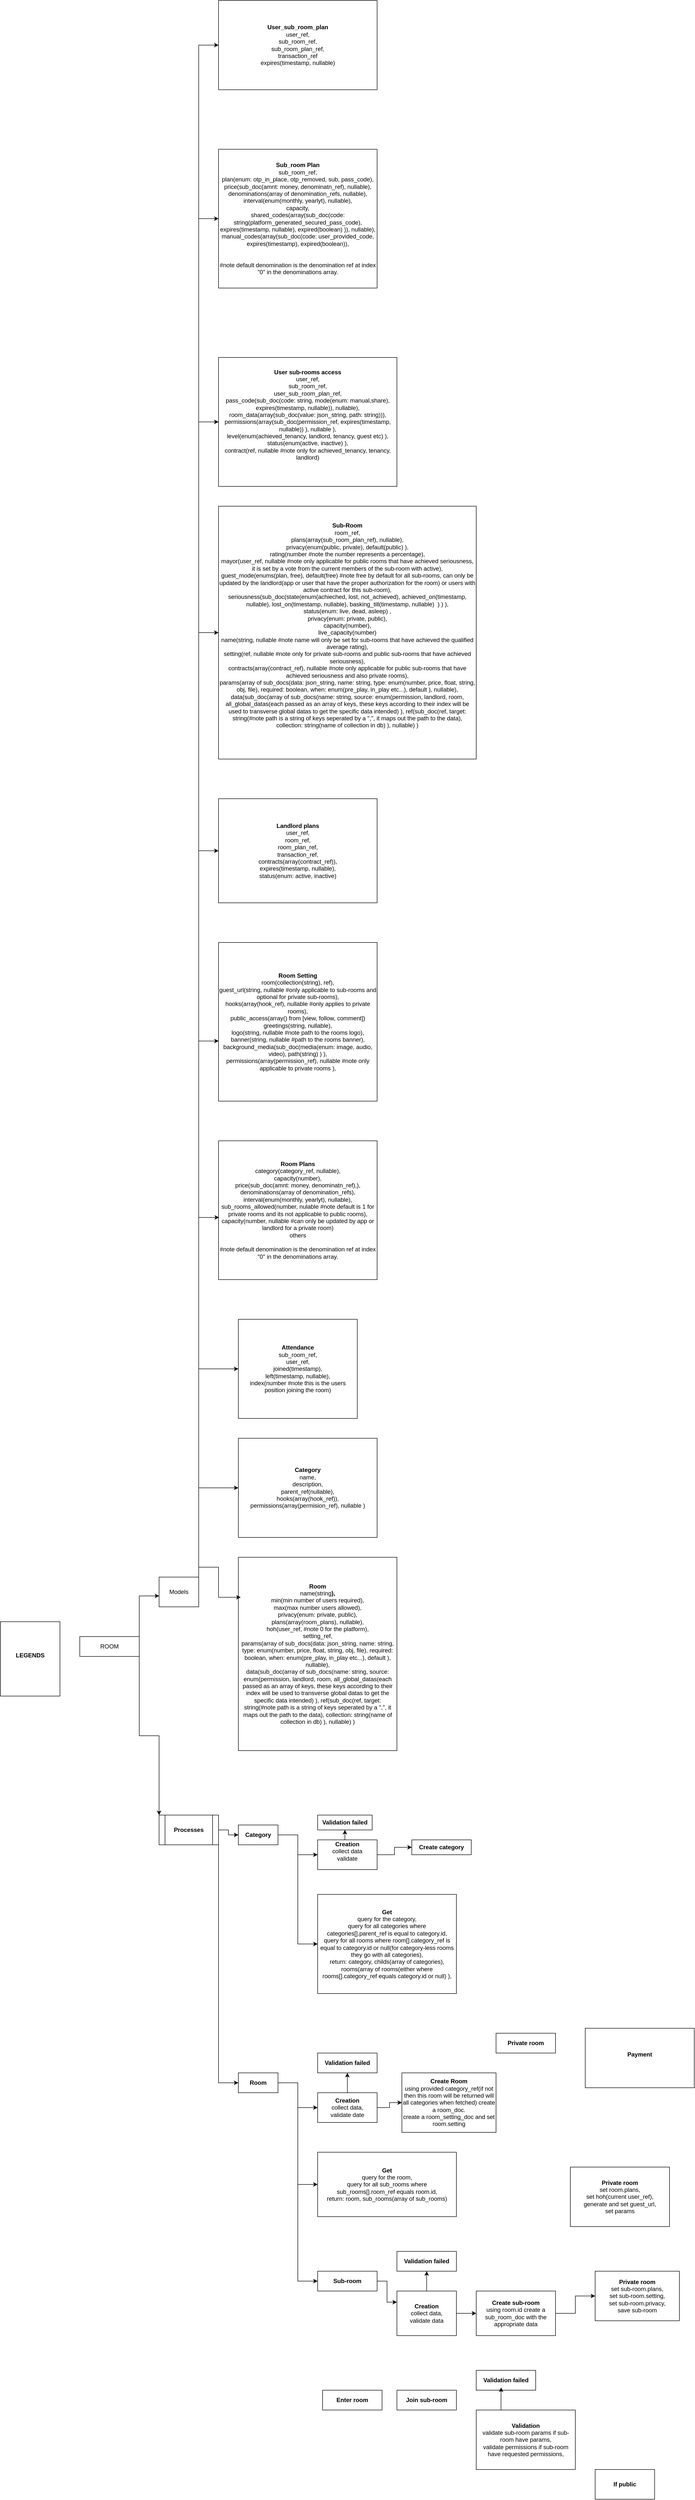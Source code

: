 <mxfile version="26.0.2">
  <diagram name="Page-1" id="JwLQiluCDj7BUVWrhCS6">
    <mxGraphModel dx="1032" dy="3795" grid="1" gridSize="10" guides="1" tooltips="1" connect="1" arrows="1" fold="1" page="1" pageScale="1" pageWidth="850" pageHeight="1100" math="0" shadow="0">
      <root>
        <mxCell id="0" />
        <mxCell id="1" parent="0" />
        <mxCell id="OvHRCUOQNgS_uRx5AtUm-30" style="edgeStyle=orthogonalEdgeStyle;rounded=0;orthogonalLoop=1;jettySize=auto;html=1;exitX=1;exitY=1;exitDx=0;exitDy=0;entryX=0;entryY=0;entryDx=0;entryDy=0;" parent="1" source="kceuGKvt7hz0_VKH2Cjf-1" target="OvHRCUOQNgS_uRx5AtUm-1" edge="1">
          <mxGeometry relative="1" as="geometry" />
        </mxCell>
        <mxCell id="kceuGKvt7hz0_VKH2Cjf-1" value="ROOM" style="rounded=0;whiteSpace=wrap;html=1;" parent="1" vertex="1">
          <mxGeometry x="200" y="160" width="120" height="40" as="geometry" />
        </mxCell>
        <mxCell id="kceuGKvt7hz0_VKH2Cjf-2" value="&lt;b&gt;LEGENDS&lt;/b&gt;&lt;div&gt;&lt;b&gt;&lt;br&gt;&lt;/b&gt;&lt;/div&gt;" style="rounded=0;whiteSpace=wrap;html=1;" parent="1" vertex="1">
          <mxGeometry x="40" y="130" width="120" height="150" as="geometry" />
        </mxCell>
        <mxCell id="kceuGKvt7hz0_VKH2Cjf-13" style="edgeStyle=orthogonalEdgeStyle;rounded=0;orthogonalLoop=1;jettySize=auto;html=1;exitX=1;exitY=0;exitDx=0;exitDy=0;entryX=0;entryY=0.5;entryDx=0;entryDy=0;" parent="1" source="kceuGKvt7hz0_VKH2Cjf-4" target="kceuGKvt7hz0_VKH2Cjf-11" edge="1">
          <mxGeometry relative="1" as="geometry" />
        </mxCell>
        <mxCell id="bkT-c7pUdsVTCy2Co1-N-11" style="edgeStyle=orthogonalEdgeStyle;rounded=0;orthogonalLoop=1;jettySize=auto;html=1;exitX=1;exitY=0;exitDx=0;exitDy=0;entryX=0;entryY=0.5;entryDx=0;entryDy=0;" parent="1" source="kceuGKvt7hz0_VKH2Cjf-4" target="bkT-c7pUdsVTCy2Co1-N-2" edge="1">
          <mxGeometry relative="1" as="geometry" />
        </mxCell>
        <mxCell id="bkT-c7pUdsVTCy2Co1-N-15" style="edgeStyle=orthogonalEdgeStyle;rounded=0;orthogonalLoop=1;jettySize=auto;html=1;exitX=1;exitY=0;exitDx=0;exitDy=0;entryX=0;entryY=0.5;entryDx=0;entryDy=0;" parent="1" source="kceuGKvt7hz0_VKH2Cjf-4" target="bkT-c7pUdsVTCy2Co1-N-6" edge="1">
          <mxGeometry relative="1" as="geometry" />
        </mxCell>
        <mxCell id="xqzXWwxne0dO0nGygCqp-26" style="edgeStyle=orthogonalEdgeStyle;rounded=0;orthogonalLoop=1;jettySize=auto;html=1;exitX=1;exitY=0;exitDx=0;exitDy=0;entryX=0;entryY=0.5;entryDx=0;entryDy=0;" parent="1" source="kceuGKvt7hz0_VKH2Cjf-4" target="bkT-c7pUdsVTCy2Co1-N-7" edge="1">
          <mxGeometry relative="1" as="geometry" />
        </mxCell>
        <mxCell id="xqzXWwxne0dO0nGygCqp-27" style="edgeStyle=orthogonalEdgeStyle;rounded=0;orthogonalLoop=1;jettySize=auto;html=1;exitX=1;exitY=0;exitDx=0;exitDy=0;entryX=0;entryY=0.5;entryDx=0;entryDy=0;" parent="1" source="kceuGKvt7hz0_VKH2Cjf-4" target="bkT-c7pUdsVTCy2Co1-N-9" edge="1">
          <mxGeometry relative="1" as="geometry" />
        </mxCell>
        <mxCell id="xqzXWwxne0dO0nGygCqp-28" style="edgeStyle=orthogonalEdgeStyle;rounded=0;orthogonalLoop=1;jettySize=auto;html=1;exitX=1;exitY=0;exitDx=0;exitDy=0;entryX=0;entryY=0.5;entryDx=0;entryDy=0;" parent="1" source="kceuGKvt7hz0_VKH2Cjf-4" target="bkT-c7pUdsVTCy2Co1-N-10" edge="1">
          <mxGeometry relative="1" as="geometry" />
        </mxCell>
        <mxCell id="xqzXWwxne0dO0nGygCqp-29" style="edgeStyle=orthogonalEdgeStyle;rounded=0;orthogonalLoop=1;jettySize=auto;html=1;exitX=1;exitY=0;exitDx=0;exitDy=0;entryX=0;entryY=0.5;entryDx=0;entryDy=0;" parent="1" source="kceuGKvt7hz0_VKH2Cjf-4" target="xqzXWwxne0dO0nGygCqp-25" edge="1">
          <mxGeometry relative="1" as="geometry" />
        </mxCell>
        <mxCell id="kceuGKvt7hz0_VKH2Cjf-4" value="Models" style="rounded=0;whiteSpace=wrap;html=1;" parent="1" vertex="1">
          <mxGeometry x="360" y="40" width="80" height="60" as="geometry" />
        </mxCell>
        <mxCell id="kceuGKvt7hz0_VKH2Cjf-9" style="edgeStyle=orthogonalEdgeStyle;rounded=0;orthogonalLoop=1;jettySize=auto;html=1;exitX=1;exitY=0;exitDx=0;exitDy=0;entryX=0.004;entryY=0.633;entryDx=0;entryDy=0;entryPerimeter=0;" parent="1" source="kceuGKvt7hz0_VKH2Cjf-1" target="kceuGKvt7hz0_VKH2Cjf-4" edge="1">
          <mxGeometry relative="1" as="geometry" />
        </mxCell>
        <mxCell id="kceuGKvt7hz0_VKH2Cjf-10" value="&lt;b&gt;Room&lt;/b&gt;&lt;div&gt;name(string&lt;b&gt;),&lt;/b&gt;&lt;/div&gt;&lt;div&gt;min(min number of users required),&lt;/div&gt;&lt;div&gt;max(max number users allowed),&lt;/div&gt;&lt;div&gt;privacy(enum: private, public),&lt;/div&gt;&lt;div&gt;plans(array(room_plans), nullable),&lt;/div&gt;&lt;div&gt;hoh(user_ref, #note 0 for the platform),&lt;/div&gt;&lt;div&gt;setting_ref,&lt;/div&gt;&lt;div&gt;&lt;div&gt;params(array of sub_docs(data: json_string, name: string, type: enum(number, price, float, string, obj, file), required: boolean, when: enum(pre_play, in_play etc...), default ), nullable),&lt;/div&gt;&lt;div&gt;data(sub_doc(&lt;span style=&quot;background-color: initial;&quot;&gt;array of sub_docs(name: string, source: enum(permission, landlord, room, all_global_datas(each passed as an array of keys, these keys according to their index will be used to transverse global datas to get the specific data intended) ), ref(sub_doc(ref, target: string(#note path is a string of keys seperated by a &quot;,&quot;, it maps out the path to the data), collection: string(name of collection in db) ), nullable) )&lt;/span&gt;&lt;/div&gt;&lt;/div&gt;" style="rounded=0;whiteSpace=wrap;html=1;" parent="1" vertex="1">
          <mxGeometry x="520" width="320" height="390" as="geometry" />
        </mxCell>
        <mxCell id="kceuGKvt7hz0_VKH2Cjf-11" value="&lt;b&gt;Category&lt;/b&gt;&lt;div&gt;name,&lt;/div&gt;&lt;div&gt;description,&lt;/div&gt;&lt;div&gt;parent_ref(nullable),&lt;/div&gt;&lt;div&gt;hooks(array(hook_ref)),&lt;/div&gt;&lt;div&gt;permissions(array(permision_ref), nullable )&lt;/div&gt;" style="rounded=0;whiteSpace=wrap;html=1;" parent="1" vertex="1">
          <mxGeometry x="520" y="-240" width="280" height="200" as="geometry" />
        </mxCell>
        <mxCell id="kceuGKvt7hz0_VKH2Cjf-14" style="edgeStyle=orthogonalEdgeStyle;rounded=0;orthogonalLoop=1;jettySize=auto;html=1;exitX=1;exitY=0;exitDx=0;exitDy=0;entryX=0.015;entryY=0.207;entryDx=0;entryDy=0;entryPerimeter=0;" parent="1" source="kceuGKvt7hz0_VKH2Cjf-4" target="kceuGKvt7hz0_VKH2Cjf-10" edge="1">
          <mxGeometry relative="1" as="geometry" />
        </mxCell>
        <mxCell id="bkT-c7pUdsVTCy2Co1-N-2" value="&lt;b&gt;Attendance&lt;/b&gt;&lt;div&gt;sub_room_ref,&lt;/div&gt;&lt;div&gt;user_ref,&lt;/div&gt;&lt;div&gt;joined(timestamp),&lt;/div&gt;&lt;div&gt;left(timestamp, nullable),&lt;/div&gt;&lt;div&gt;index(number #note this is the users position joining the room)&lt;/div&gt;" style="rounded=0;whiteSpace=wrap;html=1;" parent="1" vertex="1">
          <mxGeometry x="520" y="-480" width="240" height="200" as="geometry" />
        </mxCell>
        <mxCell id="bkT-c7pUdsVTCy2Co1-N-3" value="&lt;b&gt;Room Plans&lt;/b&gt;&lt;div&gt;category(category_ref, nullable),&lt;div&gt;&lt;div&gt;&lt;div&gt;capacity(number),&lt;/div&gt;&lt;div&gt;price(sub_doc(amnt: money, denominatn_ref),),&lt;/div&gt;&lt;div&gt;denominations(array of denomination_refs),&lt;/div&gt;&lt;/div&gt;&lt;div&gt;interval(enum(monthly, yearlyt), nullable),&lt;/div&gt;&lt;div&gt;sub_rooms_allowed(number, nulable #note default is 1 for private rooms and its not applicable to public rooms),&lt;/div&gt;&lt;div&gt;capacity(number, nullable #can only be updated by app or landlord for a private room)&lt;/div&gt;&lt;div&gt;others&lt;/div&gt;&lt;div&gt;&lt;br&gt;&lt;/div&gt;&lt;div&gt;#note default denomination is the denomination ref at index &quot;0&quot; in the denominations array.&lt;/div&gt;&lt;/div&gt;&lt;/div&gt;" style="rounded=0;whiteSpace=wrap;html=1;" parent="1" vertex="1">
          <mxGeometry x="480" y="-840" width="320" height="280" as="geometry" />
        </mxCell>
        <mxCell id="bkT-c7pUdsVTCy2Co1-N-4" value="&lt;b&gt;Room Setting&lt;/b&gt;&lt;div&gt;room(collection(string), ref),&lt;br&gt;&lt;div&gt;guest_url(string, nullable #only applicable to sub-rooms and optional for private sub-rooms),&lt;/div&gt;&lt;div&gt;hooks(array(hook_ref), nullable #only applies to private rooms),&lt;/div&gt;&lt;div&gt;public_access(array() from [view, follow, comment])&lt;/div&gt;&lt;div&gt;greetings(string, nullable),&lt;/div&gt;&lt;div&gt;logo(string, nullable #note path to the rooms logo),&lt;/div&gt;&lt;div&gt;banner(string, nullable #path to the rooms banner),&lt;/div&gt;&lt;div&gt;background_media(sub_doc(media(enum: image, audio, video), path(string) ) ),&lt;/div&gt;&lt;div&gt;permissions(array(permission_ref), nullable #note only applicable to private rooms ),&lt;/div&gt;&lt;/div&gt;" style="rounded=0;whiteSpace=wrap;html=1;" parent="1" vertex="1">
          <mxGeometry x="480" y="-1240" width="320" height="320" as="geometry" />
        </mxCell>
        <mxCell id="bkT-c7pUdsVTCy2Co1-N-6" value="&lt;b&gt;Landlord plans&lt;/b&gt;&lt;div&gt;user_ref,&lt;/div&gt;&lt;div&gt;room_ref,&lt;/div&gt;&lt;div&gt;room_plan_ref,&lt;/div&gt;&lt;div&gt;transaction_ref,&lt;/div&gt;&lt;div&gt;contracts(array(contract_ref)),&lt;/div&gt;&lt;div&gt;expires(timestamp, nullable),&lt;/div&gt;&lt;div&gt;status(enum: active, inactive)&lt;/div&gt;" style="rounded=0;whiteSpace=wrap;html=1;" parent="1" vertex="1">
          <mxGeometry x="480" y="-1530" width="320" height="210" as="geometry" />
        </mxCell>
        <mxCell id="bkT-c7pUdsVTCy2Co1-N-7" value="&lt;b&gt;Sub-Room&lt;/b&gt;&lt;div&gt;room_ref,&lt;/div&gt;&lt;div&gt;plans(array(sub_room_plan_ref), nullable),&lt;/div&gt;&lt;div&gt;privacy(enum(public, private), default(public) ),&lt;/div&gt;&lt;div&gt;&lt;div&gt;rating(number #note the number represents a percentage),&lt;/div&gt;&lt;div&gt;mayor(user_ref, nullable #note only applicable for public rooms that have achieved seriousness, it is set by a vote from the current members of the sub-room with active),&lt;/div&gt;&lt;div&gt;guest_mode(enums(plan, free), default(free) #note free by default for all sub-rooms, can only be updated by the landlord(app or user that have the proper authorization for the room) or users with active contract for this sub-room),&lt;/div&gt;&lt;div&gt;seriousness(sub_doc(state(enum(achieched, lost, not_achieved), achieved_on(timestamp, nullable), lost_on(timestamp, nullable), basking_till(timestamp, nullable)&amp;nbsp; ) ) ),&lt;/div&gt;&lt;div&gt;status(enum: live, dead, asleep) ,&lt;/div&gt;&lt;/div&gt;&lt;div&gt;privacy(enum: private, public),&lt;/div&gt;&lt;div&gt;capacity(number),&lt;/div&gt;&lt;div&gt;live_capacity(number)&lt;/div&gt;&lt;div&gt;name(string&lt;span style=&quot;background-color: transparent; color: light-dark(rgb(0, 0, 0), rgb(255, 255, 255));&quot;&gt;, nullable #note name will only be set for sub-rooms that have achieved the qualified average rating&lt;/span&gt;&lt;span style=&quot;background-color: transparent; color: light-dark(rgb(0, 0, 0), rgb(255, 255, 255));&quot;&gt;),&lt;/span&gt;&lt;/div&gt;&lt;div&gt;setting(ref, nullable #note only for private sub-rooms and public sub-rooms that have achieved seriousness),&lt;/div&gt;&lt;div&gt;contracts(array(contract_ref), nullable #note only applicable for public sub-rooms that have achieved seriousness and also private rooms),&lt;/div&gt;&lt;div&gt;&lt;div&gt;params(array of sub_docs(data: json_string, name: string, type: enum(number, price, float, string, obj, file), required: boolean, when: enum(pre_play, in_play etc...), default ), nullable),&lt;/div&gt;&lt;div&gt;data(sub_doc(&lt;span style=&quot;background-color: initial;&quot;&gt;array of sub_docs(name: string, source: enum(permission, landlord, room, all_global_datas(each passed as an array of keys, these keys according to their index will be used to transverse global datas to get the specific data intended) ), ref(sub_doc(ref, target: string(#note path is a string of keys seperated by a &quot;,&quot;, it maps out the path to the data), collection: string(name of collection in db) ), nullable) )&lt;/span&gt;&lt;/div&gt;&lt;/div&gt;&lt;div&gt;&lt;br&gt;&lt;/div&gt;&lt;div&gt;&lt;br&gt;&lt;/div&gt;" style="rounded=0;whiteSpace=wrap;html=1;" parent="1" vertex="1">
          <mxGeometry x="480" y="-2120" width="520" height="510" as="geometry" />
        </mxCell>
        <mxCell id="bkT-c7pUdsVTCy2Co1-N-9" value="&lt;b&gt;User sub-rooms access&lt;/b&gt;&lt;div&gt;user_ref,&lt;/div&gt;&lt;div&gt;sub_room_ref,&lt;/div&gt;&lt;div&gt;user_sub_room_plan_ref,&lt;/div&gt;&lt;div&gt;&lt;div&gt;pass_code(sub_doc(code: string, mode(enum: manual,share), expires(timestamp, nullable)), nullable),&lt;/div&gt;&lt;div&gt;room_data(array(sub_doc(value: json_string, path: string))),&lt;/div&gt;&lt;div&gt;permissions(array(sub_doc(permission_ref, expires(timestamp, nullable)) ), nullable ),&lt;/div&gt;&lt;/div&gt;&lt;div&gt;level(enum(achieved_tenancy, landlord, tenancy, guest etc) ),&lt;/div&gt;&lt;div&gt;status(enum(active, inactive) ),&lt;/div&gt;&lt;div&gt;contract(ref, nullable #note only for achieved_tenancy, tenancy, landlord)&lt;/div&gt;&lt;div&gt;&lt;br&gt;&lt;/div&gt;&lt;div&gt;&lt;br&gt;&lt;/div&gt;" style="rounded=0;whiteSpace=wrap;html=1;" parent="1" vertex="1">
          <mxGeometry x="480" y="-2420" width="360" height="260" as="geometry" />
        </mxCell>
        <mxCell id="bkT-c7pUdsVTCy2Co1-N-10" value="&lt;b&gt;Sub_room Plan&lt;/b&gt;&lt;div&gt;sub_room_ref,&lt;br&gt;&lt;div&gt;&lt;div&gt;&lt;div&gt;plan(enum: otp_in_place, otp_removed, sub, pass_code),&lt;/div&gt;&lt;div&gt;price(sub_doc(amnt: money, denominatn_ref), nullable),&lt;/div&gt;&lt;div&gt;denominations(array of denomination_refs, nullable),&lt;/div&gt;&lt;/div&gt;&lt;div&gt;interval(enum(monthly, yearlyt), nullable),&lt;/div&gt;&lt;div&gt;capacity,&lt;/div&gt;&lt;div&gt;&lt;div&gt;shared_codes(array(sub_doc(code: string(platform_generated_secured_pass_code), expires(timestamp, nullable), expired(boolean) )), nullable),&lt;/div&gt;&lt;div&gt;manual_codes(array(sub_doc(code: user_provided_code, expires(timestamp), expired(boolean)),&lt;/div&gt;&lt;/div&gt;&lt;div&gt;&lt;br&gt;&lt;/div&gt;&lt;div&gt;&lt;br&gt;&lt;/div&gt;&lt;div&gt;#note default denomination is the denomination ref at index &quot;0&quot; in the denominations array.&lt;/div&gt;&lt;/div&gt;&lt;/div&gt;" style="rounded=0;whiteSpace=wrap;html=1;" parent="1" vertex="1">
          <mxGeometry x="480" y="-2840" width="320" height="280" as="geometry" />
        </mxCell>
        <mxCell id="bkT-c7pUdsVTCy2Co1-N-12" style="edgeStyle=orthogonalEdgeStyle;rounded=0;orthogonalLoop=1;jettySize=auto;html=1;exitX=1;exitY=0;exitDx=0;exitDy=0;entryX=0.003;entryY=0.552;entryDx=0;entryDy=0;entryPerimeter=0;" parent="1" source="kceuGKvt7hz0_VKH2Cjf-4" target="bkT-c7pUdsVTCy2Co1-N-3" edge="1">
          <mxGeometry relative="1" as="geometry" />
        </mxCell>
        <mxCell id="bkT-c7pUdsVTCy2Co1-N-13" style="edgeStyle=orthogonalEdgeStyle;rounded=0;orthogonalLoop=1;jettySize=auto;html=1;exitX=1;exitY=0;exitDx=0;exitDy=0;entryX=0.001;entryY=0.621;entryDx=0;entryDy=0;entryPerimeter=0;" parent="1" source="kceuGKvt7hz0_VKH2Cjf-4" target="bkT-c7pUdsVTCy2Co1-N-4" edge="1">
          <mxGeometry relative="1" as="geometry" />
        </mxCell>
        <mxCell id="OvHRCUOQNgS_uRx5AtUm-31" style="edgeStyle=orthogonalEdgeStyle;rounded=0;orthogonalLoop=1;jettySize=auto;html=1;exitX=1;exitY=0.5;exitDx=0;exitDy=0;entryX=0;entryY=0.5;entryDx=0;entryDy=0;" parent="1" source="OvHRCUOQNgS_uRx5AtUm-1" target="OvHRCUOQNgS_uRx5AtUm-2" edge="1">
          <mxGeometry relative="1" as="geometry" />
        </mxCell>
        <mxCell id="xqzXWwxne0dO0nGygCqp-30" style="edgeStyle=orthogonalEdgeStyle;rounded=0;orthogonalLoop=1;jettySize=auto;html=1;exitX=1;exitY=1;exitDx=0;exitDy=0;entryX=0;entryY=0.5;entryDx=0;entryDy=0;" parent="1" source="OvHRCUOQNgS_uRx5AtUm-1" target="xqzXWwxne0dO0nGygCqp-3" edge="1">
          <mxGeometry relative="1" as="geometry" />
        </mxCell>
        <mxCell id="OvHRCUOQNgS_uRx5AtUm-1" value="&lt;b&gt;Processes&lt;/b&gt;" style="shape=process;whiteSpace=wrap;html=1;backgroundOutline=1;" parent="1" vertex="1">
          <mxGeometry x="360" y="520" width="120" height="60" as="geometry" />
        </mxCell>
        <mxCell id="OvHRCUOQNgS_uRx5AtUm-25" style="edgeStyle=orthogonalEdgeStyle;rounded=0;orthogonalLoop=1;jettySize=auto;html=1;exitX=1;exitY=0.5;exitDx=0;exitDy=0;entryX=0;entryY=0.5;entryDx=0;entryDy=0;" parent="1" source="OvHRCUOQNgS_uRx5AtUm-2" target="OvHRCUOQNgS_uRx5AtUm-21" edge="1">
          <mxGeometry relative="1" as="geometry" />
        </mxCell>
        <mxCell id="xqzXWwxne0dO0nGygCqp-2" style="edgeStyle=orthogonalEdgeStyle;rounded=0;orthogonalLoop=1;jettySize=auto;html=1;exitX=1;exitY=0.5;exitDx=0;exitDy=0;entryX=0;entryY=0.5;entryDx=0;entryDy=0;" parent="1" source="OvHRCUOQNgS_uRx5AtUm-2" target="OvHRCUOQNgS_uRx5AtUm-29" edge="1">
          <mxGeometry relative="1" as="geometry" />
        </mxCell>
        <mxCell id="OvHRCUOQNgS_uRx5AtUm-2" value="&lt;b&gt;Category&lt;/b&gt;" style="rounded=0;whiteSpace=wrap;html=1;" parent="1" vertex="1">
          <mxGeometry x="520" y="540" width="80" height="40" as="geometry" />
        </mxCell>
        <mxCell id="OvHRCUOQNgS_uRx5AtUm-9" style="edgeStyle=orthogonalEdgeStyle;rounded=0;orthogonalLoop=1;jettySize=auto;html=1;exitX=0.5;exitY=1;exitDx=0;exitDy=0;" parent="1" edge="1">
          <mxGeometry relative="1" as="geometry">
            <mxPoint x="740" y="660" as="sourcePoint" />
            <mxPoint x="740" y="660" as="targetPoint" />
          </mxGeometry>
        </mxCell>
        <mxCell id="OvHRCUOQNgS_uRx5AtUm-26" style="edgeStyle=orthogonalEdgeStyle;rounded=0;orthogonalLoop=1;jettySize=auto;html=1;exitX=0.5;exitY=0;exitDx=0;exitDy=0;entryX=0.5;entryY=1;entryDx=0;entryDy=0;" parent="1" source="OvHRCUOQNgS_uRx5AtUm-21" target="OvHRCUOQNgS_uRx5AtUm-22" edge="1">
          <mxGeometry relative="1" as="geometry" />
        </mxCell>
        <mxCell id="OvHRCUOQNgS_uRx5AtUm-28" style="edgeStyle=orthogonalEdgeStyle;rounded=0;orthogonalLoop=1;jettySize=auto;html=1;exitX=1;exitY=0.5;exitDx=0;exitDy=0;entryX=0;entryY=0.5;entryDx=0;entryDy=0;" parent="1" source="OvHRCUOQNgS_uRx5AtUm-21" target="OvHRCUOQNgS_uRx5AtUm-27" edge="1">
          <mxGeometry relative="1" as="geometry" />
        </mxCell>
        <mxCell id="OvHRCUOQNgS_uRx5AtUm-21" value="&lt;b&gt;Creation&lt;/b&gt;&lt;div&gt;collect data&lt;/div&gt;&lt;div&gt;validate&lt;br&gt;&lt;div&gt;&lt;br&gt;&lt;/div&gt;&lt;/div&gt;" style="rounded=0;whiteSpace=wrap;html=1;" parent="1" vertex="1">
          <mxGeometry x="680" y="570" width="120" height="60" as="geometry" />
        </mxCell>
        <mxCell id="OvHRCUOQNgS_uRx5AtUm-22" value="&lt;b&gt;Validation failed&lt;/b&gt;" style="rounded=0;whiteSpace=wrap;html=1;" parent="1" vertex="1">
          <mxGeometry x="680" y="520" width="110" height="30" as="geometry" />
        </mxCell>
        <mxCell id="OvHRCUOQNgS_uRx5AtUm-27" value="&lt;b&gt;Create category&lt;/b&gt;" style="rounded=0;whiteSpace=wrap;html=1;" parent="1" vertex="1">
          <mxGeometry x="870" y="570" width="120" height="30" as="geometry" />
        </mxCell>
        <mxCell id="OvHRCUOQNgS_uRx5AtUm-29" value="&lt;b&gt;Get&lt;/b&gt;&lt;div&gt;query for the category,&lt;/div&gt;&lt;div&gt;query for all categories where categories[].parent_ref is equal to category.id,&lt;/div&gt;&lt;div&gt;query for all rooms where room[].category_ref is equal to category.id or null(for category-less rooms they go with all categories),&lt;/div&gt;&lt;div&gt;return: category, childs(array of categories), rooms(array of rooms(either where rooms[].category_ref equals category.id or null) ),&lt;/div&gt;" style="rounded=0;whiteSpace=wrap;html=1;" parent="1" vertex="1">
          <mxGeometry x="680" y="680" width="280" height="200" as="geometry" />
        </mxCell>
        <mxCell id="xqzXWwxne0dO0nGygCqp-11" style="edgeStyle=orthogonalEdgeStyle;rounded=0;orthogonalLoop=1;jettySize=auto;html=1;exitX=1;exitY=0.5;exitDx=0;exitDy=0;entryX=0;entryY=0.5;entryDx=0;entryDy=0;" parent="1" source="xqzXWwxne0dO0nGygCqp-3" target="xqzXWwxne0dO0nGygCqp-6" edge="1">
          <mxGeometry relative="1" as="geometry" />
        </mxCell>
        <mxCell id="xqzXWwxne0dO0nGygCqp-13" style="edgeStyle=orthogonalEdgeStyle;rounded=0;orthogonalLoop=1;jettySize=auto;html=1;exitX=1;exitY=0.5;exitDx=0;exitDy=0;entryX=0;entryY=0.5;entryDx=0;entryDy=0;" parent="1" source="xqzXWwxne0dO0nGygCqp-3" target="xqzXWwxne0dO0nGygCqp-12" edge="1">
          <mxGeometry relative="1" as="geometry" />
        </mxCell>
        <mxCell id="xqzXWwxne0dO0nGygCqp-21" style="edgeStyle=orthogonalEdgeStyle;rounded=0;orthogonalLoop=1;jettySize=auto;html=1;exitX=1;exitY=0.5;exitDx=0;exitDy=0;entryX=0;entryY=0.5;entryDx=0;entryDy=0;" parent="1" source="xqzXWwxne0dO0nGygCqp-3" target="xqzXWwxne0dO0nGygCqp-15" edge="1">
          <mxGeometry relative="1" as="geometry" />
        </mxCell>
        <mxCell id="xqzXWwxne0dO0nGygCqp-3" value="&lt;b&gt;Room&lt;/b&gt;" style="rounded=0;whiteSpace=wrap;html=1;" parent="1" vertex="1">
          <mxGeometry x="520" y="1040" width="80" height="40" as="geometry" />
        </mxCell>
        <mxCell id="xqzXWwxne0dO0nGygCqp-4" value="&lt;b&gt;Create Room&lt;/b&gt;&lt;div&gt;using provided category_ref(if not then this room will be returned will all categories when fetched) create a room_doc.&lt;/div&gt;&lt;div&gt;create a room_setting_doc and set room.setting&lt;/div&gt;" style="rounded=0;whiteSpace=wrap;html=1;" parent="1" vertex="1">
          <mxGeometry x="850" y="1040" width="190" height="120" as="geometry" />
        </mxCell>
        <mxCell id="xqzXWwxne0dO0nGygCqp-5" value="&lt;b&gt;Validation failed&lt;/b&gt;" style="rounded=0;whiteSpace=wrap;html=1;" parent="1" vertex="1">
          <mxGeometry x="680" y="1000" width="120" height="40" as="geometry" />
        </mxCell>
        <mxCell id="xqzXWwxne0dO0nGygCqp-7" style="edgeStyle=orthogonalEdgeStyle;rounded=0;orthogonalLoop=1;jettySize=auto;html=1;exitX=0.5;exitY=0;exitDx=0;exitDy=0;entryX=0.5;entryY=1;entryDx=0;entryDy=0;" parent="1" source="xqzXWwxne0dO0nGygCqp-6" target="xqzXWwxne0dO0nGygCqp-5" edge="1">
          <mxGeometry relative="1" as="geometry" />
        </mxCell>
        <mxCell id="xqzXWwxne0dO0nGygCqp-9" style="edgeStyle=orthogonalEdgeStyle;rounded=0;orthogonalLoop=1;jettySize=auto;html=1;exitX=1;exitY=0.5;exitDx=0;exitDy=0;" parent="1" source="xqzXWwxne0dO0nGygCqp-6" target="xqzXWwxne0dO0nGygCqp-4" edge="1">
          <mxGeometry relative="1" as="geometry" />
        </mxCell>
        <mxCell id="xqzXWwxne0dO0nGygCqp-6" value="&lt;b&gt;Creation&lt;/b&gt;&lt;div&gt;collect data,&lt;/div&gt;&lt;div&gt;validate date&lt;/div&gt;" style="rounded=0;whiteSpace=wrap;html=1;" parent="1" vertex="1">
          <mxGeometry x="680" y="1080" width="120" height="60" as="geometry" />
        </mxCell>
        <mxCell id="xqzXWwxne0dO0nGygCqp-12" value="&lt;b&gt;Get&lt;/b&gt;&lt;div&gt;query for the room,&lt;/div&gt;&lt;div&gt;query for all sub_rooms where sub_rooms[].room_ref equals room.id,&lt;/div&gt;&lt;div&gt;return: room, sub_rooms(array of sub_rooms)&lt;/div&gt;" style="rounded=0;whiteSpace=wrap;html=1;" parent="1" vertex="1">
          <mxGeometry x="680" y="1200" width="280" height="130" as="geometry" />
        </mxCell>
        <mxCell id="xqzXWwxne0dO0nGygCqp-18" style="edgeStyle=orthogonalEdgeStyle;rounded=0;orthogonalLoop=1;jettySize=auto;html=1;exitX=0.5;exitY=0;exitDx=0;exitDy=0;entryX=0.5;entryY=1;entryDx=0;entryDy=0;" parent="1" source="xqzXWwxne0dO0nGygCqp-14" target="xqzXWwxne0dO0nGygCqp-16" edge="1">
          <mxGeometry relative="1" as="geometry" />
        </mxCell>
        <mxCell id="xqzXWwxne0dO0nGygCqp-39" style="edgeStyle=orthogonalEdgeStyle;rounded=0;orthogonalLoop=1;jettySize=auto;html=1;exitX=1;exitY=0.5;exitDx=0;exitDy=0;entryX=0;entryY=0.5;entryDx=0;entryDy=0;" parent="1" source="xqzXWwxne0dO0nGygCqp-14" target="xqzXWwxne0dO0nGygCqp-19" edge="1">
          <mxGeometry relative="1" as="geometry" />
        </mxCell>
        <mxCell id="xqzXWwxne0dO0nGygCqp-14" value="&lt;b&gt;Creation&lt;/b&gt;&lt;div&gt;collect data,&lt;/div&gt;&lt;div&gt;validate data&lt;/div&gt;" style="rounded=0;whiteSpace=wrap;html=1;" parent="1" vertex="1">
          <mxGeometry x="840" y="1480" width="120" height="90" as="geometry" />
        </mxCell>
        <mxCell id="xqzXWwxne0dO0nGygCqp-17" style="edgeStyle=orthogonalEdgeStyle;rounded=0;orthogonalLoop=1;jettySize=auto;html=1;exitX=1;exitY=0.5;exitDx=0;exitDy=0;entryX=0;entryY=0.25;entryDx=0;entryDy=0;" parent="1" source="xqzXWwxne0dO0nGygCqp-15" target="xqzXWwxne0dO0nGygCqp-14" edge="1">
          <mxGeometry relative="1" as="geometry" />
        </mxCell>
        <mxCell id="xqzXWwxne0dO0nGygCqp-15" value="&lt;b&gt;Sub-room&lt;/b&gt;" style="rounded=0;whiteSpace=wrap;html=1;" parent="1" vertex="1">
          <mxGeometry x="680" y="1440" width="120" height="40" as="geometry" />
        </mxCell>
        <mxCell id="xqzXWwxne0dO0nGygCqp-16" value="&lt;b&gt;Validation failed&lt;/b&gt;" style="rounded=0;whiteSpace=wrap;html=1;" parent="1" vertex="1">
          <mxGeometry x="840" y="1400" width="120" height="40" as="geometry" />
        </mxCell>
        <mxCell id="xqzXWwxne0dO0nGygCqp-42" style="edgeStyle=orthogonalEdgeStyle;rounded=0;orthogonalLoop=1;jettySize=auto;html=1;exitX=1;exitY=0.5;exitDx=0;exitDy=0;entryX=0;entryY=0.5;entryDx=0;entryDy=0;" parent="1" source="xqzXWwxne0dO0nGygCqp-19" target="xqzXWwxne0dO0nGygCqp-38" edge="1">
          <mxGeometry relative="1" as="geometry" />
        </mxCell>
        <mxCell id="xqzXWwxne0dO0nGygCqp-19" value="&lt;b&gt;Create sub-room&lt;/b&gt;&lt;div&gt;using room.id create a sub_room_doc with the appropriate data&lt;/div&gt;" style="rounded=0;whiteSpace=wrap;html=1;" parent="1" vertex="1">
          <mxGeometry x="1000" y="1480" width="160" height="90" as="geometry" />
        </mxCell>
        <mxCell id="xqzXWwxne0dO0nGygCqp-23" value="&lt;b&gt;Join sub-room&lt;/b&gt;" style="rounded=0;whiteSpace=wrap;html=1;" parent="1" vertex="1">
          <mxGeometry x="840" y="1680" width="120" height="40" as="geometry" />
        </mxCell>
        <mxCell id="xqzXWwxne0dO0nGygCqp-25" value="&lt;b&gt;User_sub_room_plan&lt;/b&gt;&lt;div&gt;user_ref,&lt;/div&gt;&lt;div&gt;sub_room_ref,&lt;/div&gt;&lt;div&gt;sub_room_plan_ref,&lt;/div&gt;&lt;div&gt;transaction_ref&lt;/div&gt;&lt;div&gt;expires(timestamp, nullable)&lt;/div&gt;" style="rounded=0;whiteSpace=wrap;html=1;" parent="1" vertex="1">
          <mxGeometry x="480" y="-3140" width="320" height="180" as="geometry" />
        </mxCell>
        <mxCell id="xqzXWwxne0dO0nGygCqp-31" value="&lt;b&gt;Validation&lt;/b&gt;&lt;div&gt;validate sub-room params if sub-room have params,&lt;/div&gt;&lt;div&gt;validate permissions if sub-room have requested permissions,&lt;/div&gt;" style="rounded=0;whiteSpace=wrap;html=1;" parent="1" vertex="1">
          <mxGeometry x="1000" y="1720" width="200" height="120" as="geometry" />
        </mxCell>
        <mxCell id="xqzXWwxne0dO0nGygCqp-32" value="&lt;b&gt;Enter room&lt;/b&gt;" style="rounded=0;whiteSpace=wrap;html=1;" parent="1" vertex="1">
          <mxGeometry x="690" y="1680" width="120" height="40" as="geometry" />
        </mxCell>
        <mxCell id="xqzXWwxne0dO0nGygCqp-34" value="&lt;b&gt;Validation failed&lt;/b&gt;" style="rounded=0;whiteSpace=wrap;html=1;" parent="1" vertex="1">
          <mxGeometry x="1000" y="1640" width="120" height="40" as="geometry" />
        </mxCell>
        <mxCell id="xqzXWwxne0dO0nGygCqp-35" style="edgeStyle=orthogonalEdgeStyle;rounded=0;orthogonalLoop=1;jettySize=auto;html=1;exitX=0.25;exitY=0;exitDx=0;exitDy=0;entryX=0.419;entryY=0.867;entryDx=0;entryDy=0;entryPerimeter=0;" parent="1" source="xqzXWwxne0dO0nGygCqp-31" target="xqzXWwxne0dO0nGygCqp-34" edge="1">
          <mxGeometry relative="1" as="geometry" />
        </mxCell>
        <mxCell id="xqzXWwxne0dO0nGygCqp-36" value="&lt;b&gt;If public&lt;/b&gt;" style="rounded=0;whiteSpace=wrap;html=1;" parent="1" vertex="1">
          <mxGeometry x="1240" y="1840" width="120" height="60" as="geometry" />
        </mxCell>
        <mxCell id="xqzXWwxne0dO0nGygCqp-38" value="&lt;b&gt;Private room&lt;/b&gt;&lt;div&gt;set sub-room.plans,&lt;/div&gt;&lt;div&gt;set sub-room.setting,&lt;/div&gt;&lt;div&gt;set sub-room.privacy,&lt;/div&gt;&lt;div&gt;save sub-room&lt;/div&gt;" style="rounded=0;whiteSpace=wrap;html=1;" parent="1" vertex="1">
          <mxGeometry x="1240" y="1440" width="170" height="100" as="geometry" />
        </mxCell>
        <mxCell id="xqzXWwxne0dO0nGygCqp-43" value="&lt;b&gt;Private room&lt;/b&gt;&lt;div&gt;set room.plans,&lt;/div&gt;&lt;div&gt;set hoh(current user_ref),&lt;/div&gt;&lt;div&gt;generate and set guest_url,&lt;/div&gt;&lt;div&gt;set params&lt;/div&gt;" style="rounded=0;whiteSpace=wrap;html=1;" parent="1" vertex="1">
          <mxGeometry x="1190" y="1230" width="200" height="120" as="geometry" />
        </mxCell>
        <mxCell id="kvjalDzr84s7akkoXQtF-1" value="&lt;b&gt;Private room&lt;/b&gt;" style="rounded=0;whiteSpace=wrap;html=1;" vertex="1" parent="1">
          <mxGeometry x="1040" y="960" width="120" height="40" as="geometry" />
        </mxCell>
        <mxCell id="kvjalDzr84s7akkoXQtF-3" value="&lt;b&gt;Payment&lt;/b&gt;&lt;div&gt;&lt;b&gt;&lt;br&gt;&lt;/b&gt;&lt;/div&gt;" style="rounded=0;whiteSpace=wrap;html=1;" vertex="1" parent="1">
          <mxGeometry x="1220" y="950" width="220" height="120" as="geometry" />
        </mxCell>
      </root>
    </mxGraphModel>
  </diagram>
</mxfile>
